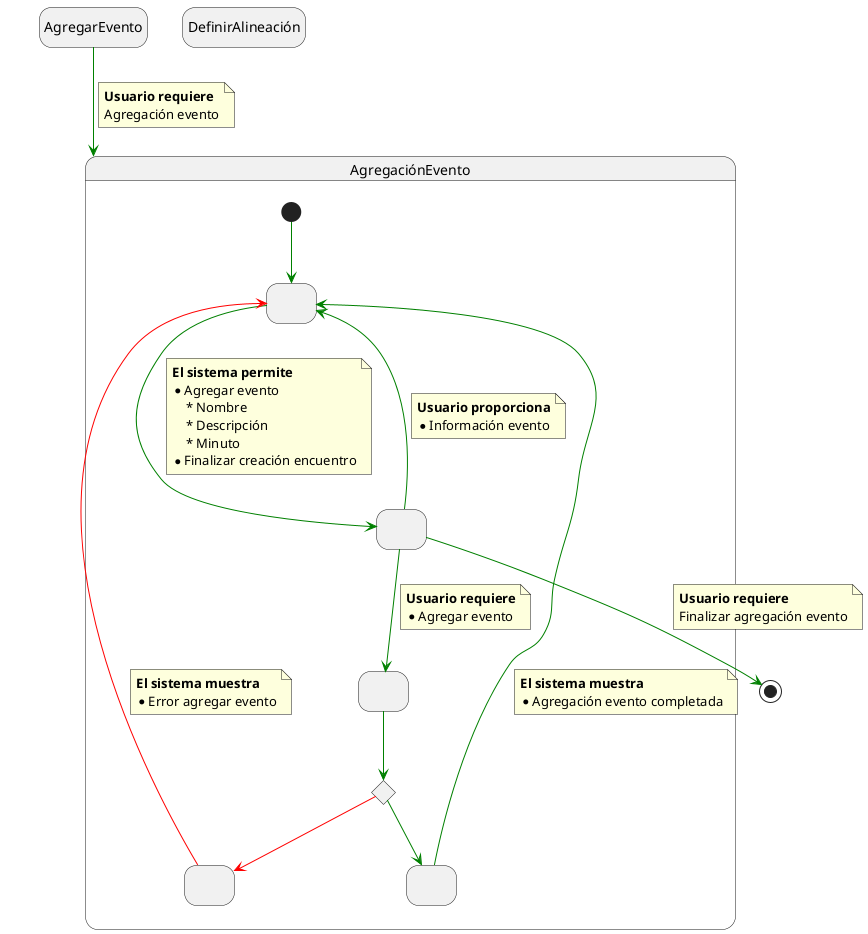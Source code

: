 @startuml 

hide empty description

State DefinirAlineación

State AgregaciónEvento{ 

  State state1 as " "
  State state2 as " "
  State state3 as " "
  State state4 as " "
  State state5 as " "


  state c <<choice>>

  [*] -[#green]-> state1

  state1-[#green]-> state2

  note on link 
    <b>El sistema permite
    * Agregar evento
        * Nombre
        * Descripción
        * Minuto
    * Finalizar creación encuentro
  end note

  state2 -[#green]-> state1
 
  note on link 
    <b>Usuario proporciona
    * Información evento
  end note

  state2 -[#green]-> state3
  
  note on link 
    <b>Usuario requiere
    * Agregar evento
  end note

  state3 -[#green]-> c

  c -[#green]-> state4

  state4 -[#green]-> state1
  
  note on link 
    <b>El sistema muestra
    * Agregación evento completada
  end note

  c-[#red]-> state5

  state5 -l[#red]-> state1

  note on link 
    <b>El sistema muestra
    * Error agregar evento
  end note


} 

AgregarEvento-[#green]-> AgregaciónEvento

note on link
 <b>Usuario requiere
 Agregación evento
end note

state2 -[#green]-> [*] 

note on link
 <b>Usuario requiere
 Finalizar agregación evento
end note

@enduml
